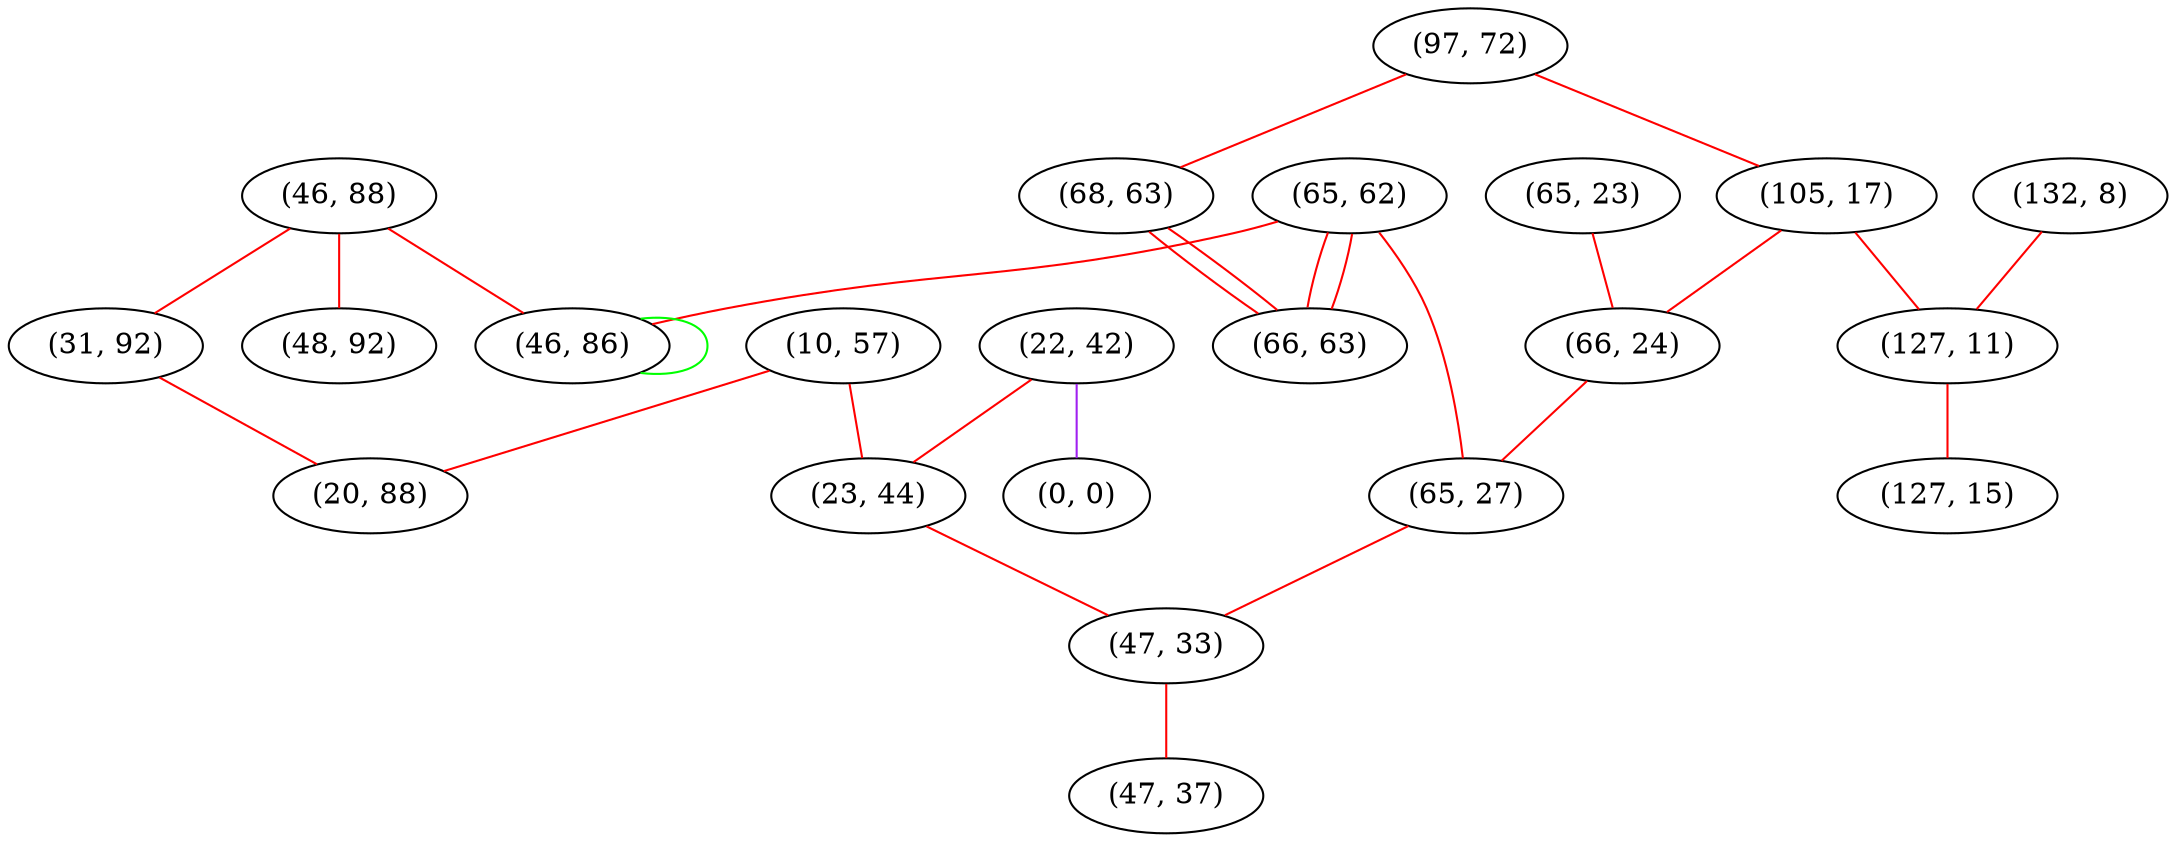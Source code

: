 graph "" {
"(65, 23)";
"(132, 8)";
"(10, 57)";
"(46, 88)";
"(97, 72)";
"(105, 17)";
"(66, 24)";
"(65, 62)";
"(31, 92)";
"(127, 11)";
"(22, 42)";
"(20, 88)";
"(65, 27)";
"(127, 15)";
"(23, 44)";
"(68, 63)";
"(0, 0)";
"(47, 33)";
"(47, 37)";
"(66, 63)";
"(48, 92)";
"(46, 86)";
"(65, 23)" -- "(66, 24)"  [color=red, key=0, weight=1];
"(132, 8)" -- "(127, 11)"  [color=red, key=0, weight=1];
"(10, 57)" -- "(23, 44)"  [color=red, key=0, weight=1];
"(10, 57)" -- "(20, 88)"  [color=red, key=0, weight=1];
"(46, 88)" -- "(31, 92)"  [color=red, key=0, weight=1];
"(46, 88)" -- "(46, 86)"  [color=red, key=0, weight=1];
"(46, 88)" -- "(48, 92)"  [color=red, key=0, weight=1];
"(97, 72)" -- "(68, 63)"  [color=red, key=0, weight=1];
"(97, 72)" -- "(105, 17)"  [color=red, key=0, weight=1];
"(105, 17)" -- "(66, 24)"  [color=red, key=0, weight=1];
"(105, 17)" -- "(127, 11)"  [color=red, key=0, weight=1];
"(66, 24)" -- "(65, 27)"  [color=red, key=0, weight=1];
"(65, 62)" -- "(66, 63)"  [color=red, key=0, weight=1];
"(65, 62)" -- "(66, 63)"  [color=red, key=1, weight=1];
"(65, 62)" -- "(65, 27)"  [color=red, key=0, weight=1];
"(65, 62)" -- "(46, 86)"  [color=red, key=0, weight=1];
"(31, 92)" -- "(20, 88)"  [color=red, key=0, weight=1];
"(127, 11)" -- "(127, 15)"  [color=red, key=0, weight=1];
"(22, 42)" -- "(23, 44)"  [color=red, key=0, weight=1];
"(22, 42)" -- "(0, 0)"  [color=purple, key=0, weight=4];
"(65, 27)" -- "(47, 33)"  [color=red, key=0, weight=1];
"(23, 44)" -- "(47, 33)"  [color=red, key=0, weight=1];
"(68, 63)" -- "(66, 63)"  [color=red, key=0, weight=1];
"(68, 63)" -- "(66, 63)"  [color=red, key=1, weight=1];
"(47, 33)" -- "(47, 37)"  [color=red, key=0, weight=1];
"(46, 86)" -- "(46, 86)"  [color=green, key=0, weight=2];
}
